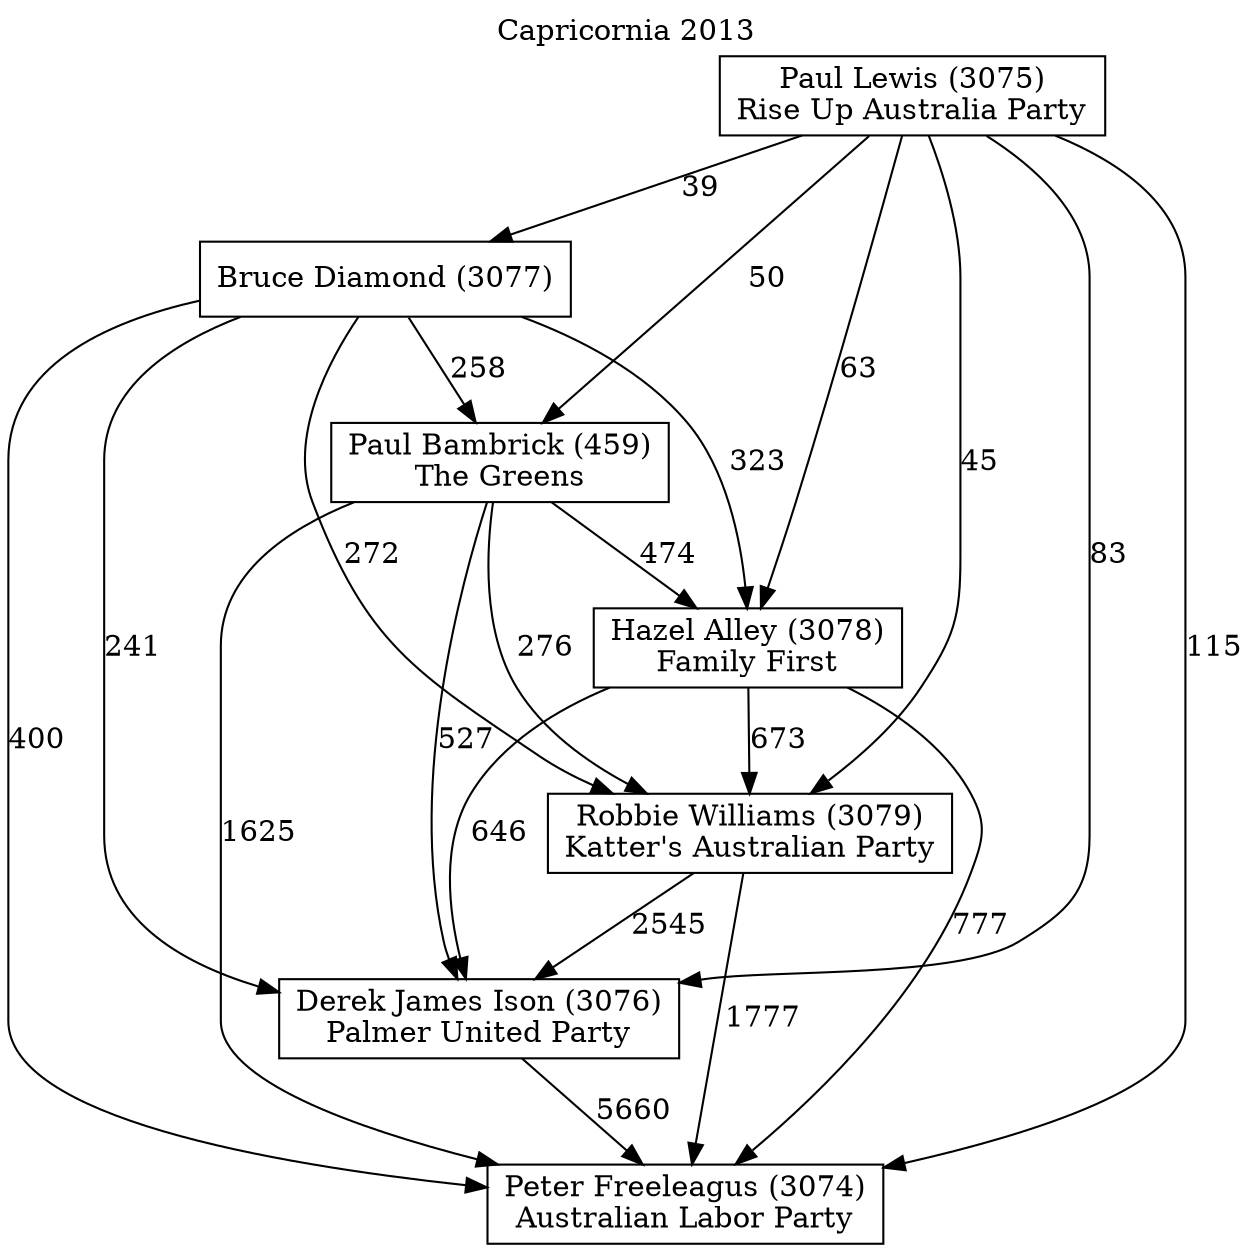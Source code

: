 // House preference flow
digraph "Peter Freeleagus (3074)_Capricornia_2013" {
	graph [label="Capricornia 2013" labelloc=t mclimit=10]
	node [shape=box]
	"Bruce Diamond (3077)" [label="Bruce Diamond (3077)
"]
	"Derek James Ison (3076)" [label="Derek James Ison (3076)
Palmer United Party"]
	"Hazel Alley (3078)" [label="Hazel Alley (3078)
Family First"]
	"Paul Bambrick (459)" [label="Paul Bambrick (459)
The Greens"]
	"Paul Lewis (3075)" [label="Paul Lewis (3075)
Rise Up Australia Party"]
	"Peter Freeleagus (3074)" [label="Peter Freeleagus (3074)
Australian Labor Party"]
	"Robbie Williams (3079)" [label="Robbie Williams (3079)
Katter's Australian Party"]
	"Bruce Diamond (3077)" -> "Derek James Ison (3076)" [label=241]
	"Bruce Diamond (3077)" -> "Hazel Alley (3078)" [label=323]
	"Bruce Diamond (3077)" -> "Paul Bambrick (459)" [label=258]
	"Bruce Diamond (3077)" -> "Peter Freeleagus (3074)" [label=400]
	"Bruce Diamond (3077)" -> "Robbie Williams (3079)" [label=272]
	"Derek James Ison (3076)" -> "Peter Freeleagus (3074)" [label=5660]
	"Hazel Alley (3078)" -> "Derek James Ison (3076)" [label=646]
	"Hazel Alley (3078)" -> "Peter Freeleagus (3074)" [label=777]
	"Hazel Alley (3078)" -> "Robbie Williams (3079)" [label=673]
	"Paul Bambrick (459)" -> "Derek James Ison (3076)" [label=527]
	"Paul Bambrick (459)" -> "Hazel Alley (3078)" [label=474]
	"Paul Bambrick (459)" -> "Peter Freeleagus (3074)" [label=1625]
	"Paul Bambrick (459)" -> "Robbie Williams (3079)" [label=276]
	"Paul Lewis (3075)" -> "Bruce Diamond (3077)" [label=39]
	"Paul Lewis (3075)" -> "Derek James Ison (3076)" [label=83]
	"Paul Lewis (3075)" -> "Hazel Alley (3078)" [label=63]
	"Paul Lewis (3075)" -> "Paul Bambrick (459)" [label=50]
	"Paul Lewis (3075)" -> "Peter Freeleagus (3074)" [label=115]
	"Paul Lewis (3075)" -> "Robbie Williams (3079)" [label=45]
	"Robbie Williams (3079)" -> "Derek James Ison (3076)" [label=2545]
	"Robbie Williams (3079)" -> "Peter Freeleagus (3074)" [label=1777]
}
